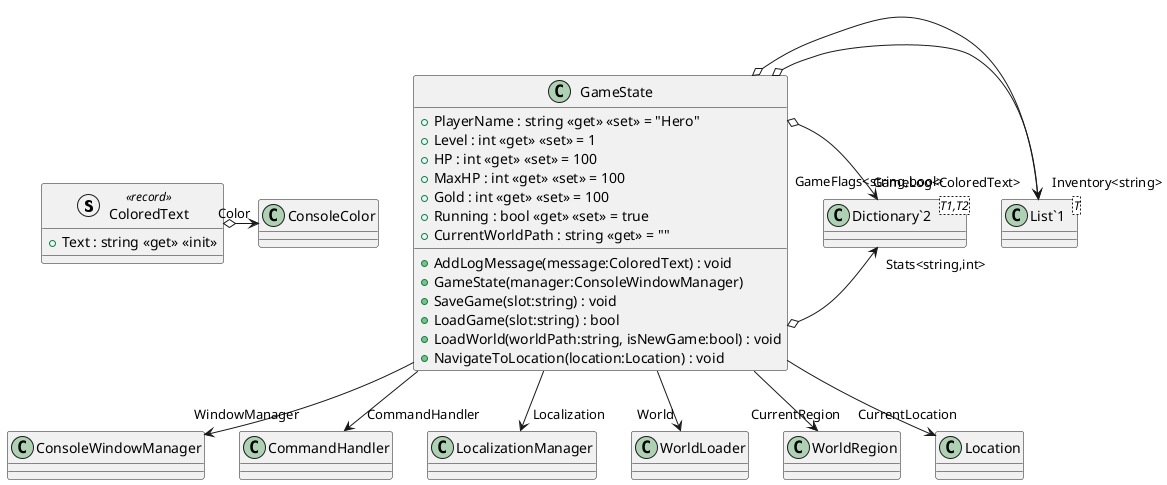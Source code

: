 @startuml
struct ColoredText <<record>> {
    + Text : string <<get>> <<init>>
}
class GameState {
    + AddLogMessage(message:ColoredText) : void
    + PlayerName : string <<get>> <<set>> = "Hero"
    + Level : int <<get>> <<set>> = 1
    + HP : int <<get>> <<set>> = 100
    + MaxHP : int <<get>> <<set>> = 100
    + Gold : int <<get>> <<set>> = 100
    + Running : bool <<get>> <<set>> = true
    + CurrentWorldPath : string <<get>> = ""
    + GameState(manager:ConsoleWindowManager)
    + SaveGame(slot:string) : void
    + LoadGame(slot:string) : bool
    + LoadWorld(worldPath:string, isNewGame:bool) : void
    + NavigateToLocation(location:Location) : void
}
class "List`1"<T> {
}
class "Dictionary`2"<T1,T2> {
}
ColoredText o-> "Color" ConsoleColor
GameState o-> "GameLog<ColoredText>" "List`1"
GameState --> "WindowManager" ConsoleWindowManager
GameState o-> "Stats<string,int>" "Dictionary`2"
GameState o-> "Inventory<string>" "List`1"
GameState o-> "GameFlags<string,bool>" "Dictionary`2"
GameState --> "CommandHandler" CommandHandler
GameState --> "Localization" LocalizationManager
GameState --> "World" WorldLoader
GameState --> "CurrentRegion" WorldRegion
GameState --> "CurrentLocation" Location
@enduml
